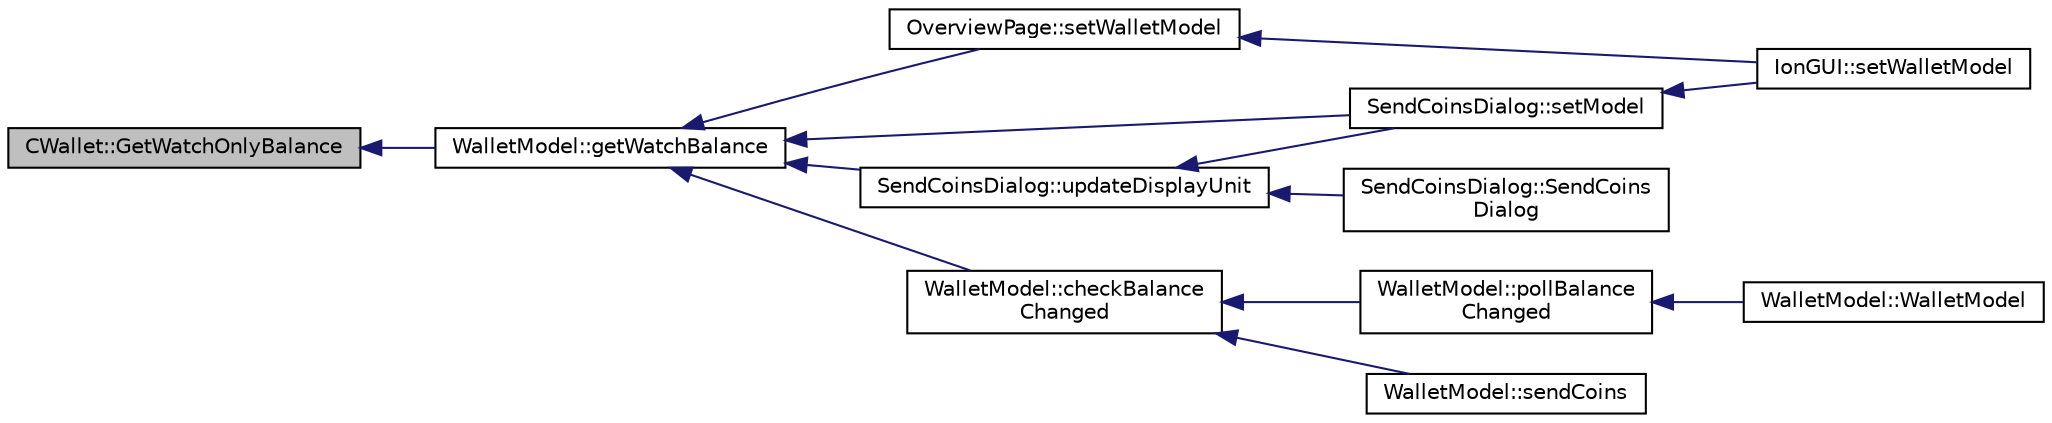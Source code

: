 digraph "CWallet::GetWatchOnlyBalance"
{
  edge [fontname="Helvetica",fontsize="10",labelfontname="Helvetica",labelfontsize="10"];
  node [fontname="Helvetica",fontsize="10",shape=record];
  rankdir="LR";
  Node916 [label="CWallet::GetWatchOnlyBalance",height=0.2,width=0.4,color="black", fillcolor="grey75", style="filled", fontcolor="black"];
  Node916 -> Node917 [dir="back",color="midnightblue",fontsize="10",style="solid",fontname="Helvetica"];
  Node917 [label="WalletModel::getWatchBalance",height=0.2,width=0.4,color="black", fillcolor="white", style="filled",URL="$class_wallet_model.html#a6d9050286d99bccb4a28a8d88f0ca5f8"];
  Node917 -> Node918 [dir="back",color="midnightblue",fontsize="10",style="solid",fontname="Helvetica"];
  Node918 [label="OverviewPage::setWalletModel",height=0.2,width=0.4,color="black", fillcolor="white", style="filled",URL="$class_overview_page.html#a2ed52a3a87e9c74fee38fa873c9bc71f"];
  Node918 -> Node919 [dir="back",color="midnightblue",fontsize="10",style="solid",fontname="Helvetica"];
  Node919 [label="IonGUI::setWalletModel",height=0.2,width=0.4,color="black", fillcolor="white", style="filled",URL="$class_ion_g_u_i.html#a37f87db65498b036d387c705a749c45d",tooltip="Set the wallet model. "];
  Node917 -> Node920 [dir="back",color="midnightblue",fontsize="10",style="solid",fontname="Helvetica"];
  Node920 [label="SendCoinsDialog::setModel",height=0.2,width=0.4,color="black", fillcolor="white", style="filled",URL="$class_send_coins_dialog.html#a73a6c1b1850a334ee652ac167713a2aa"];
  Node920 -> Node919 [dir="back",color="midnightblue",fontsize="10",style="solid",fontname="Helvetica"];
  Node917 -> Node921 [dir="back",color="midnightblue",fontsize="10",style="solid",fontname="Helvetica"];
  Node921 [label="SendCoinsDialog::updateDisplayUnit",height=0.2,width=0.4,color="black", fillcolor="white", style="filled",URL="$class_send_coins_dialog.html#a74815ad8502b126200b6fd2e59e9f042"];
  Node921 -> Node922 [dir="back",color="midnightblue",fontsize="10",style="solid",fontname="Helvetica"];
  Node922 [label="SendCoinsDialog::SendCoins\lDialog",height=0.2,width=0.4,color="black", fillcolor="white", style="filled",URL="$class_send_coins_dialog.html#a0df5bc29d1df68eda44826651afc595f"];
  Node921 -> Node920 [dir="back",color="midnightblue",fontsize="10",style="solid",fontname="Helvetica"];
  Node917 -> Node923 [dir="back",color="midnightblue",fontsize="10",style="solid",fontname="Helvetica"];
  Node923 [label="WalletModel::checkBalance\lChanged",height=0.2,width=0.4,color="black", fillcolor="white", style="filled",URL="$class_wallet_model.html#adcc4eb8cd71cb4de223621866bb7fb7d"];
  Node923 -> Node924 [dir="back",color="midnightblue",fontsize="10",style="solid",fontname="Helvetica"];
  Node924 [label="WalletModel::pollBalance\lChanged",height=0.2,width=0.4,color="black", fillcolor="white", style="filled",URL="$class_wallet_model.html#a51469b2d95cfd4bc0a14ee456fca7b95"];
  Node924 -> Node925 [dir="back",color="midnightblue",fontsize="10",style="solid",fontname="Helvetica"];
  Node925 [label="WalletModel::WalletModel",height=0.2,width=0.4,color="black", fillcolor="white", style="filled",URL="$class_wallet_model.html#af50d9654d2f20e4e4f0789dcb64ad6b1"];
  Node923 -> Node926 [dir="back",color="midnightblue",fontsize="10",style="solid",fontname="Helvetica"];
  Node926 [label="WalletModel::sendCoins",height=0.2,width=0.4,color="black", fillcolor="white", style="filled",URL="$class_wallet_model.html#a053fb3ff2b8b0347f83e6bb591126746"];
}
